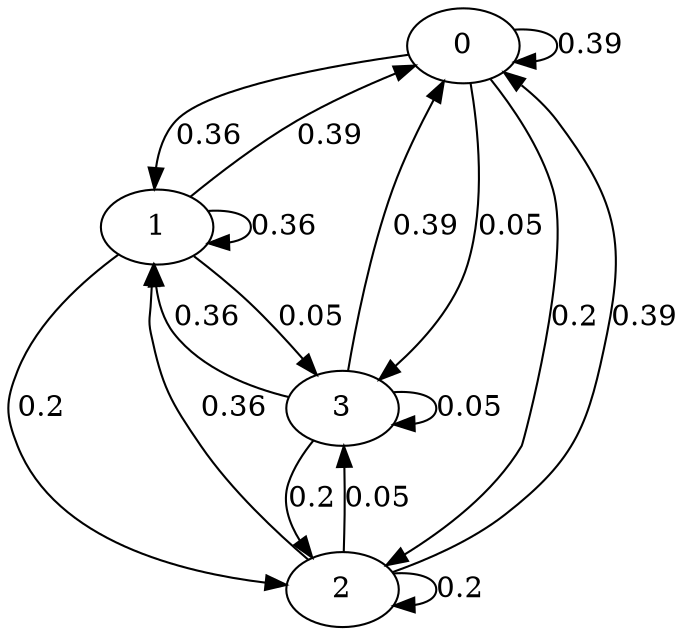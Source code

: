 digraph G {0 -> 0 [label="0.39"];0 -> 1 [label="0.36"];0 -> 2 [label="0.2"];0 -> 3 [label="0.05"];1 -> 0 [label="0.39"];1 -> 1 [label="0.36"];1 -> 2 [label="0.2"];1 -> 3 [label="0.05"];2 -> 0 [label="0.39"];2 -> 1 [label="0.36"];2 -> 2 [label="0.2"];2 -> 3 [label="0.05"];3 -> 0 [label="0.39"];3 -> 1 [label="0.36"];3 -> 2 [label="0.2"];3 -> 3 [label="0.05"];}